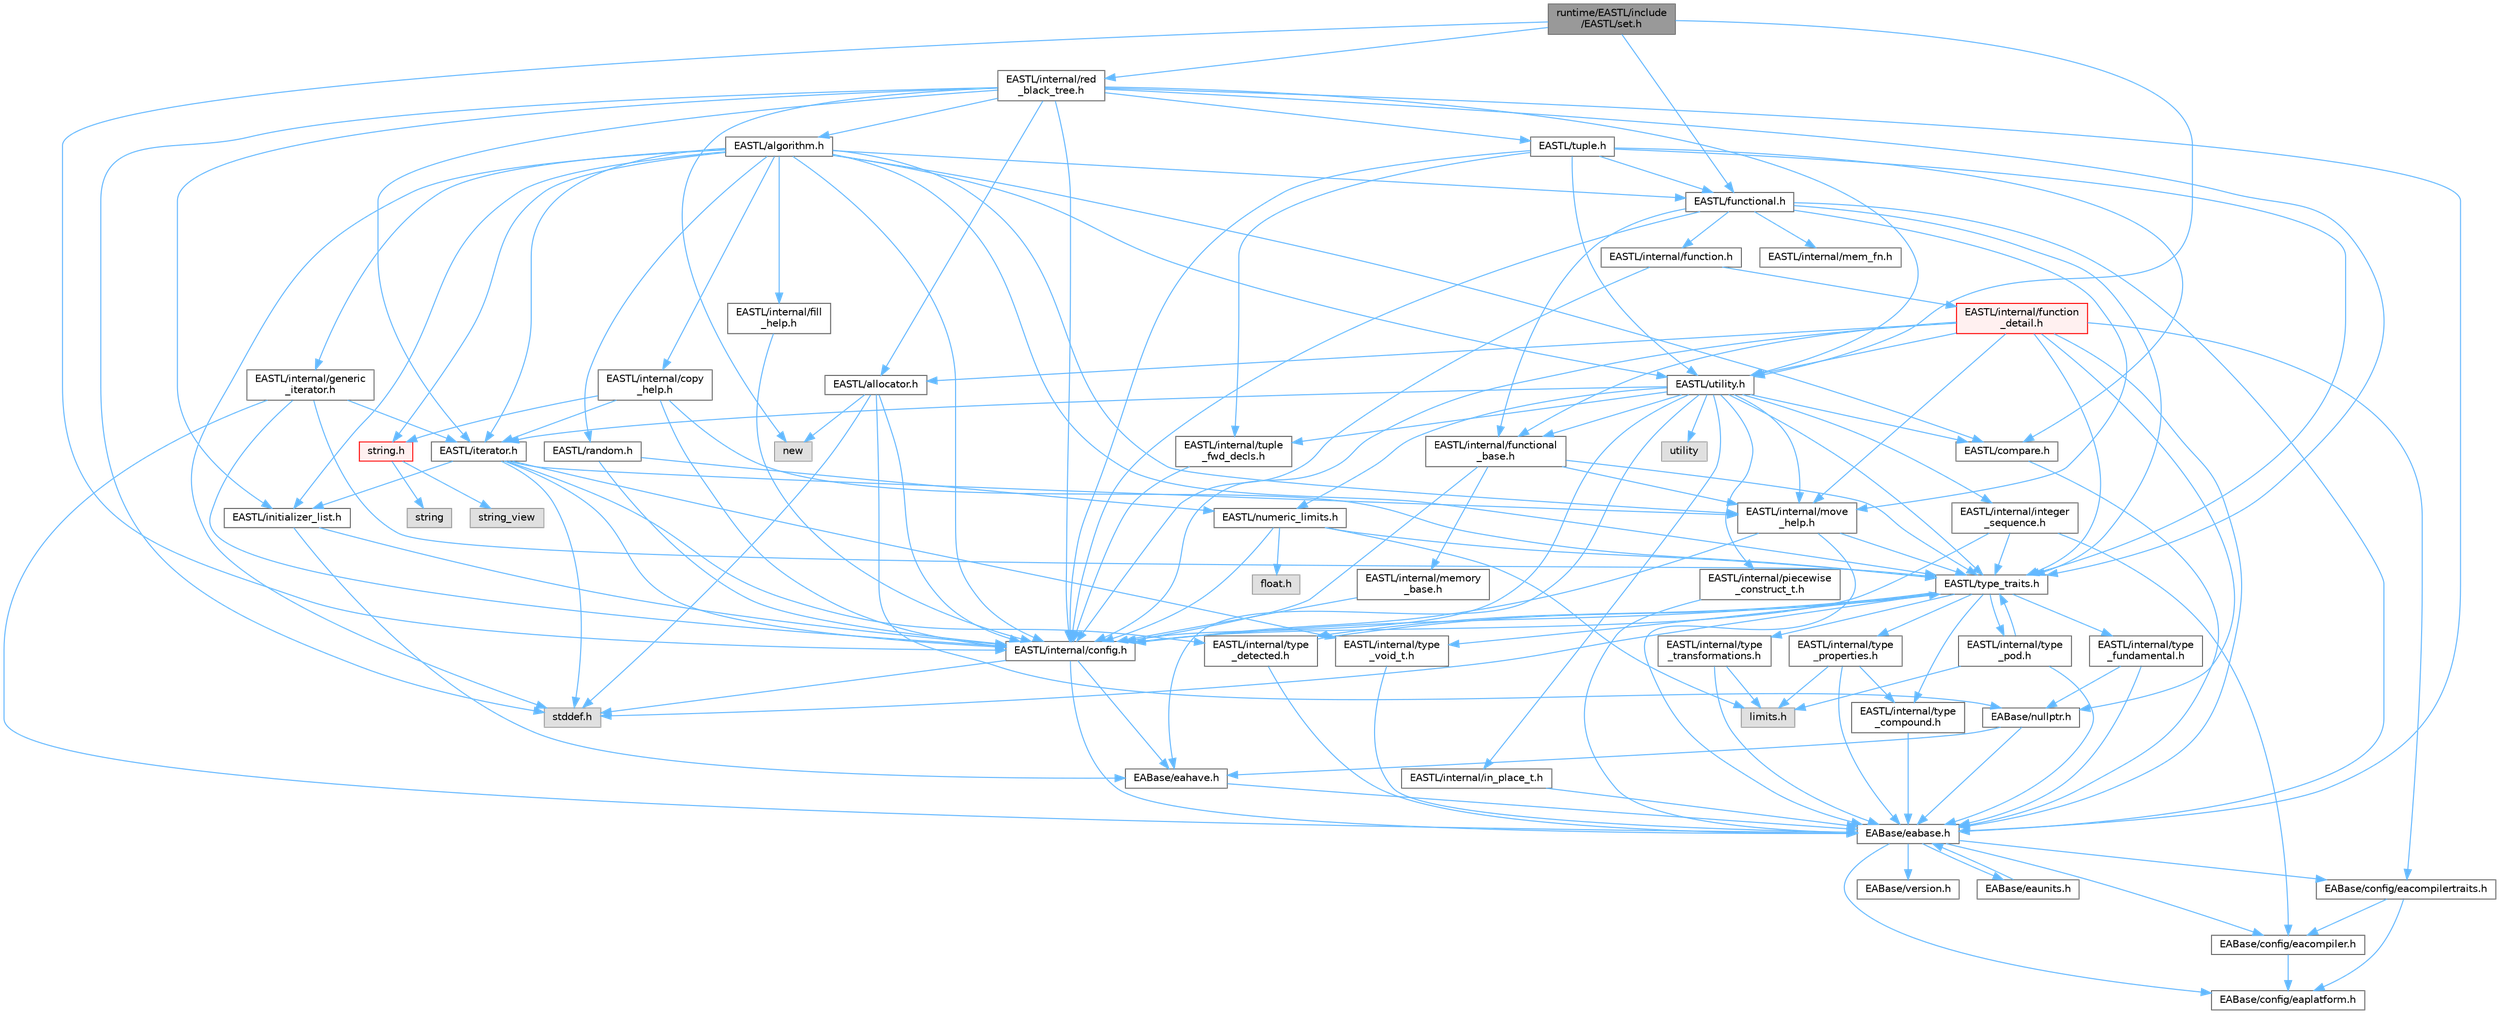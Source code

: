digraph "runtime/EASTL/include/EASTL/set.h"
{
 // LATEX_PDF_SIZE
  bgcolor="transparent";
  edge [fontname=Helvetica,fontsize=10,labelfontname=Helvetica,labelfontsize=10];
  node [fontname=Helvetica,fontsize=10,shape=box,height=0.2,width=0.4];
  Node1 [id="Node000001",label="runtime/EASTL/include\l/EASTL/set.h",height=0.2,width=0.4,color="gray40", fillcolor="grey60", style="filled", fontcolor="black",tooltip=" "];
  Node1 -> Node2 [id="edge1_Node000001_Node000002",color="steelblue1",style="solid",tooltip=" "];
  Node2 [id="Node000002",label="EASTL/internal/config.h",height=0.2,width=0.4,color="grey40", fillcolor="white", style="filled",URL="$config_8h.html",tooltip=" "];
  Node2 -> Node3 [id="edge2_Node000002_Node000003",color="steelblue1",style="solid",tooltip=" "];
  Node3 [id="Node000003",label="EABase/eabase.h",height=0.2,width=0.4,color="grey40", fillcolor="white", style="filled",URL="$eabase_8h.html",tooltip=" "];
  Node3 -> Node4 [id="edge3_Node000003_Node000004",color="steelblue1",style="solid",tooltip=" "];
  Node4 [id="Node000004",label="EABase/config/eacompiler.h",height=0.2,width=0.4,color="grey40", fillcolor="white", style="filled",URL="$eacompiler_8h.html",tooltip=" "];
  Node4 -> Node5 [id="edge4_Node000004_Node000005",color="steelblue1",style="solid",tooltip=" "];
  Node5 [id="Node000005",label="EABase/config/eaplatform.h",height=0.2,width=0.4,color="grey40", fillcolor="white", style="filled",URL="$eaplatform_8h.html",tooltip=" "];
  Node3 -> Node6 [id="edge5_Node000003_Node000006",color="steelblue1",style="solid",tooltip=" "];
  Node6 [id="Node000006",label="EABase/config/eacompilertraits.h",height=0.2,width=0.4,color="grey40", fillcolor="white", style="filled",URL="$eacompilertraits_8h.html",tooltip=" "];
  Node6 -> Node5 [id="edge6_Node000006_Node000005",color="steelblue1",style="solid",tooltip=" "];
  Node6 -> Node4 [id="edge7_Node000006_Node000004",color="steelblue1",style="solid",tooltip=" "];
  Node3 -> Node5 [id="edge8_Node000003_Node000005",color="steelblue1",style="solid",tooltip=" "];
  Node3 -> Node7 [id="edge9_Node000003_Node000007",color="steelblue1",style="solid",tooltip=" "];
  Node7 [id="Node000007",label="EABase/version.h",height=0.2,width=0.4,color="grey40", fillcolor="white", style="filled",URL="$_e_a_s_t_l_2packages_2_e_a_base_2include_2_common_2_e_a_base_2version_8h.html",tooltip=" "];
  Node3 -> Node8 [id="edge10_Node000003_Node000008",color="steelblue1",style="solid",tooltip=" "];
  Node8 [id="Node000008",label="EABase/eaunits.h",height=0.2,width=0.4,color="grey40", fillcolor="white", style="filled",URL="$eaunits_8h.html",tooltip=" "];
  Node8 -> Node3 [id="edge11_Node000008_Node000003",color="steelblue1",style="solid",tooltip=" "];
  Node2 -> Node9 [id="edge12_Node000002_Node000009",color="steelblue1",style="solid",tooltip=" "];
  Node9 [id="Node000009",label="EABase/eahave.h",height=0.2,width=0.4,color="grey40", fillcolor="white", style="filled",URL="$eahave_8h.html",tooltip=" "];
  Node9 -> Node3 [id="edge13_Node000009_Node000003",color="steelblue1",style="solid",tooltip=" "];
  Node2 -> Node10 [id="edge14_Node000002_Node000010",color="steelblue1",style="solid",tooltip=" "];
  Node10 [id="Node000010",label="stddef.h",height=0.2,width=0.4,color="grey60", fillcolor="#E0E0E0", style="filled",tooltip=" "];
  Node1 -> Node11 [id="edge15_Node000001_Node000011",color="steelblue1",style="solid",tooltip=" "];
  Node11 [id="Node000011",label="EASTL/internal/red\l_black_tree.h",height=0.2,width=0.4,color="grey40", fillcolor="white", style="filled",URL="$red__black__tree_8h.html",tooltip=" "];
  Node11 -> Node3 [id="edge16_Node000011_Node000003",color="steelblue1",style="solid",tooltip=" "];
  Node11 -> Node2 [id="edge17_Node000011_Node000002",color="steelblue1",style="solid",tooltip=" "];
  Node11 -> Node12 [id="edge18_Node000011_Node000012",color="steelblue1",style="solid",tooltip=" "];
  Node12 [id="Node000012",label="EASTL/type_traits.h",height=0.2,width=0.4,color="grey40", fillcolor="white", style="filled",URL="$_e_a_s_t_l_2include_2_e_a_s_t_l_2type__traits_8h.html",tooltip=" "];
  Node12 -> Node2 [id="edge19_Node000012_Node000002",color="steelblue1",style="solid",tooltip=" "];
  Node12 -> Node10 [id="edge20_Node000012_Node000010",color="steelblue1",style="solid",tooltip=" "];
  Node12 -> Node13 [id="edge21_Node000012_Node000013",color="steelblue1",style="solid",tooltip=" "];
  Node13 [id="Node000013",label="EASTL/internal/type\l_fundamental.h",height=0.2,width=0.4,color="grey40", fillcolor="white", style="filled",URL="$type__fundamental_8h.html",tooltip=" "];
  Node13 -> Node3 [id="edge22_Node000013_Node000003",color="steelblue1",style="solid",tooltip=" "];
  Node13 -> Node14 [id="edge23_Node000013_Node000014",color="steelblue1",style="solid",tooltip=" "];
  Node14 [id="Node000014",label="EABase/nullptr.h",height=0.2,width=0.4,color="grey40", fillcolor="white", style="filled",URL="$nullptr_8h.html",tooltip=" "];
  Node14 -> Node3 [id="edge24_Node000014_Node000003",color="steelblue1",style="solid",tooltip=" "];
  Node14 -> Node9 [id="edge25_Node000014_Node000009",color="steelblue1",style="solid",tooltip=" "];
  Node12 -> Node15 [id="edge26_Node000012_Node000015",color="steelblue1",style="solid",tooltip=" "];
  Node15 [id="Node000015",label="EASTL/internal/type\l_transformations.h",height=0.2,width=0.4,color="grey40", fillcolor="white", style="filled",URL="$type__transformations_8h.html",tooltip=" "];
  Node15 -> Node3 [id="edge27_Node000015_Node000003",color="steelblue1",style="solid",tooltip=" "];
  Node15 -> Node16 [id="edge28_Node000015_Node000016",color="steelblue1",style="solid",tooltip=" "];
  Node16 [id="Node000016",label="limits.h",height=0.2,width=0.4,color="grey60", fillcolor="#E0E0E0", style="filled",tooltip=" "];
  Node12 -> Node17 [id="edge29_Node000012_Node000017",color="steelblue1",style="solid",tooltip=" "];
  Node17 [id="Node000017",label="EASTL/internal/type\l_void_t.h",height=0.2,width=0.4,color="grey40", fillcolor="white", style="filled",URL="$type__void__t_8h.html",tooltip=" "];
  Node17 -> Node3 [id="edge30_Node000017_Node000003",color="steelblue1",style="solid",tooltip=" "];
  Node12 -> Node18 [id="edge31_Node000012_Node000018",color="steelblue1",style="solid",tooltip=" "];
  Node18 [id="Node000018",label="EASTL/internal/type\l_properties.h",height=0.2,width=0.4,color="grey40", fillcolor="white", style="filled",URL="$type__properties_8h.html",tooltip=" "];
  Node18 -> Node3 [id="edge32_Node000018_Node000003",color="steelblue1",style="solid",tooltip=" "];
  Node18 -> Node16 [id="edge33_Node000018_Node000016",color="steelblue1",style="solid",tooltip=" "];
  Node18 -> Node19 [id="edge34_Node000018_Node000019",color="steelblue1",style="solid",tooltip=" "];
  Node19 [id="Node000019",label="EASTL/internal/type\l_compound.h",height=0.2,width=0.4,color="grey40", fillcolor="white", style="filled",URL="$type__compound_8h.html",tooltip=" "];
  Node19 -> Node3 [id="edge35_Node000019_Node000003",color="steelblue1",style="solid",tooltip=" "];
  Node12 -> Node19 [id="edge36_Node000012_Node000019",color="steelblue1",style="solid",tooltip=" "];
  Node12 -> Node20 [id="edge37_Node000012_Node000020",color="steelblue1",style="solid",tooltip=" "];
  Node20 [id="Node000020",label="EASTL/internal/type\l_pod.h",height=0.2,width=0.4,color="grey40", fillcolor="white", style="filled",URL="$type__pod_8h.html",tooltip=" "];
  Node20 -> Node3 [id="edge38_Node000020_Node000003",color="steelblue1",style="solid",tooltip=" "];
  Node20 -> Node16 [id="edge39_Node000020_Node000016",color="steelblue1",style="solid",tooltip=" "];
  Node20 -> Node12 [id="edge40_Node000020_Node000012",color="steelblue1",style="solid",tooltip=" "];
  Node12 -> Node21 [id="edge41_Node000012_Node000021",color="steelblue1",style="solid",tooltip=" "];
  Node21 [id="Node000021",label="EASTL/internal/type\l_detected.h",height=0.2,width=0.4,color="grey40", fillcolor="white", style="filled",URL="$type__detected_8h.html",tooltip=" "];
  Node21 -> Node3 [id="edge42_Node000021_Node000003",color="steelblue1",style="solid",tooltip=" "];
  Node21 -> Node12 [id="edge43_Node000021_Node000012",color="steelblue1",style="solid",tooltip=" "];
  Node11 -> Node22 [id="edge44_Node000011_Node000022",color="steelblue1",style="solid",tooltip=" "];
  Node22 [id="Node000022",label="EASTL/allocator.h",height=0.2,width=0.4,color="grey40", fillcolor="white", style="filled",URL="$allocator_8h.html",tooltip=" "];
  Node22 -> Node2 [id="edge45_Node000022_Node000002",color="steelblue1",style="solid",tooltip=" "];
  Node22 -> Node14 [id="edge46_Node000022_Node000014",color="steelblue1",style="solid",tooltip=" "];
  Node22 -> Node10 [id="edge47_Node000022_Node000010",color="steelblue1",style="solid",tooltip=" "];
  Node22 -> Node23 [id="edge48_Node000022_Node000023",color="steelblue1",style="solid",tooltip=" "];
  Node23 [id="Node000023",label="new",height=0.2,width=0.4,color="grey60", fillcolor="#E0E0E0", style="filled",tooltip=" "];
  Node11 -> Node24 [id="edge49_Node000011_Node000024",color="steelblue1",style="solid",tooltip=" "];
  Node24 [id="Node000024",label="EASTL/iterator.h",height=0.2,width=0.4,color="grey40", fillcolor="white", style="filled",URL="$_e_a_s_t_l_2include_2_e_a_s_t_l_2iterator_8h.html",tooltip=" "];
  Node24 -> Node2 [id="edge50_Node000024_Node000002",color="steelblue1",style="solid",tooltip=" "];
  Node24 -> Node25 [id="edge51_Node000024_Node000025",color="steelblue1",style="solid",tooltip=" "];
  Node25 [id="Node000025",label="EASTL/internal/move\l_help.h",height=0.2,width=0.4,color="grey40", fillcolor="white", style="filled",URL="$move__help_8h.html",tooltip=" "];
  Node25 -> Node3 [id="edge52_Node000025_Node000003",color="steelblue1",style="solid",tooltip=" "];
  Node25 -> Node2 [id="edge53_Node000025_Node000002",color="steelblue1",style="solid",tooltip=" "];
  Node25 -> Node12 [id="edge54_Node000025_Node000012",color="steelblue1",style="solid",tooltip=" "];
  Node24 -> Node21 [id="edge55_Node000024_Node000021",color="steelblue1",style="solid",tooltip=" "];
  Node24 -> Node17 [id="edge56_Node000024_Node000017",color="steelblue1",style="solid",tooltip=" "];
  Node24 -> Node26 [id="edge57_Node000024_Node000026",color="steelblue1",style="solid",tooltip=" "];
  Node26 [id="Node000026",label="EASTL/initializer_list.h",height=0.2,width=0.4,color="grey40", fillcolor="white", style="filled",URL="$initializer__list_8h.html",tooltip=" "];
  Node26 -> Node2 [id="edge58_Node000026_Node000002",color="steelblue1",style="solid",tooltip=" "];
  Node26 -> Node9 [id="edge59_Node000026_Node000009",color="steelblue1",style="solid",tooltip=" "];
  Node24 -> Node10 [id="edge60_Node000024_Node000010",color="steelblue1",style="solid",tooltip=" "];
  Node11 -> Node27 [id="edge61_Node000011_Node000027",color="steelblue1",style="solid",tooltip=" "];
  Node27 [id="Node000027",label="EASTL/utility.h",height=0.2,width=0.4,color="grey40", fillcolor="white", style="filled",URL="$_e_a_s_t_l_2include_2_e_a_s_t_l_2utility_8h.html",tooltip=" "];
  Node27 -> Node2 [id="edge62_Node000027_Node000002",color="steelblue1",style="solid",tooltip=" "];
  Node27 -> Node12 [id="edge63_Node000027_Node000012",color="steelblue1",style="solid",tooltip=" "];
  Node27 -> Node24 [id="edge64_Node000027_Node000024",color="steelblue1",style="solid",tooltip=" "];
  Node27 -> Node28 [id="edge65_Node000027_Node000028",color="steelblue1",style="solid",tooltip=" "];
  Node28 [id="Node000028",label="EASTL/numeric_limits.h",height=0.2,width=0.4,color="grey40", fillcolor="white", style="filled",URL="$numeric__limits_8h.html",tooltip=" "];
  Node28 -> Node2 [id="edge66_Node000028_Node000002",color="steelblue1",style="solid",tooltip=" "];
  Node28 -> Node12 [id="edge67_Node000028_Node000012",color="steelblue1",style="solid",tooltip=" "];
  Node28 -> Node16 [id="edge68_Node000028_Node000016",color="steelblue1",style="solid",tooltip=" "];
  Node28 -> Node29 [id="edge69_Node000028_Node000029",color="steelblue1",style="solid",tooltip=" "];
  Node29 [id="Node000029",label="float.h",height=0.2,width=0.4,color="grey60", fillcolor="#E0E0E0", style="filled",tooltip=" "];
  Node27 -> Node30 [id="edge70_Node000027_Node000030",color="steelblue1",style="solid",tooltip=" "];
  Node30 [id="Node000030",label="EASTL/compare.h",height=0.2,width=0.4,color="grey40", fillcolor="white", style="filled",URL="$compare_8h.html",tooltip=" "];
  Node30 -> Node3 [id="edge71_Node000030_Node000003",color="steelblue1",style="solid",tooltip=" "];
  Node27 -> Node31 [id="edge72_Node000027_Node000031",color="steelblue1",style="solid",tooltip=" "];
  Node31 [id="Node000031",label="EASTL/internal/functional\l_base.h",height=0.2,width=0.4,color="grey40", fillcolor="white", style="filled",URL="$functional__base_8h.html",tooltip=" "];
  Node31 -> Node2 [id="edge73_Node000031_Node000002",color="steelblue1",style="solid",tooltip=" "];
  Node31 -> Node32 [id="edge74_Node000031_Node000032",color="steelblue1",style="solid",tooltip=" "];
  Node32 [id="Node000032",label="EASTL/internal/memory\l_base.h",height=0.2,width=0.4,color="grey40", fillcolor="white", style="filled",URL="$memory__base_8h.html",tooltip=" "];
  Node32 -> Node2 [id="edge75_Node000032_Node000002",color="steelblue1",style="solid",tooltip=" "];
  Node31 -> Node25 [id="edge76_Node000031_Node000025",color="steelblue1",style="solid",tooltip=" "];
  Node31 -> Node12 [id="edge77_Node000031_Node000012",color="steelblue1",style="solid",tooltip=" "];
  Node27 -> Node25 [id="edge78_Node000027_Node000025",color="steelblue1",style="solid",tooltip=" "];
  Node27 -> Node9 [id="edge79_Node000027_Node000009",color="steelblue1",style="solid",tooltip=" "];
  Node27 -> Node33 [id="edge80_Node000027_Node000033",color="steelblue1",style="solid",tooltip=" "];
  Node33 [id="Node000033",label="EASTL/internal/integer\l_sequence.h",height=0.2,width=0.4,color="grey40", fillcolor="white", style="filled",URL="$integer__sequence_8h.html",tooltip=" "];
  Node33 -> Node4 [id="edge81_Node000033_Node000004",color="steelblue1",style="solid",tooltip=" "];
  Node33 -> Node2 [id="edge82_Node000033_Node000002",color="steelblue1",style="solid",tooltip=" "];
  Node33 -> Node12 [id="edge83_Node000033_Node000012",color="steelblue1",style="solid",tooltip=" "];
  Node27 -> Node34 [id="edge84_Node000027_Node000034",color="steelblue1",style="solid",tooltip=" "];
  Node34 [id="Node000034",label="EASTL/internal/tuple\l_fwd_decls.h",height=0.2,width=0.4,color="grey40", fillcolor="white", style="filled",URL="$tuple__fwd__decls_8h.html",tooltip=" "];
  Node34 -> Node2 [id="edge85_Node000034_Node000002",color="steelblue1",style="solid",tooltip=" "];
  Node27 -> Node35 [id="edge86_Node000027_Node000035",color="steelblue1",style="solid",tooltip=" "];
  Node35 [id="Node000035",label="EASTL/internal/in_place_t.h",height=0.2,width=0.4,color="grey40", fillcolor="white", style="filled",URL="$in__place__t_8h.html",tooltip=" "];
  Node35 -> Node3 [id="edge87_Node000035_Node000003",color="steelblue1",style="solid",tooltip=" "];
  Node27 -> Node36 [id="edge88_Node000027_Node000036",color="steelblue1",style="solid",tooltip=" "];
  Node36 [id="Node000036",label="EASTL/internal/piecewise\l_construct_t.h",height=0.2,width=0.4,color="grey40", fillcolor="white", style="filled",URL="$piecewise__construct__t_8h.html",tooltip=" "];
  Node36 -> Node3 [id="edge89_Node000036_Node000003",color="steelblue1",style="solid",tooltip=" "];
  Node27 -> Node37 [id="edge90_Node000027_Node000037",color="steelblue1",style="solid",tooltip=" "];
  Node37 [id="Node000037",label="utility",height=0.2,width=0.4,color="grey60", fillcolor="#E0E0E0", style="filled",tooltip=" "];
  Node11 -> Node38 [id="edge91_Node000011_Node000038",color="steelblue1",style="solid",tooltip=" "];
  Node38 [id="Node000038",label="EASTL/algorithm.h",height=0.2,width=0.4,color="grey40", fillcolor="white", style="filled",URL="$_e_a_s_t_l_2include_2_e_a_s_t_l_2algorithm_8h.html",tooltip=" "];
  Node38 -> Node2 [id="edge92_Node000038_Node000002",color="steelblue1",style="solid",tooltip=" "];
  Node38 -> Node12 [id="edge93_Node000038_Node000012",color="steelblue1",style="solid",tooltip=" "];
  Node38 -> Node25 [id="edge94_Node000038_Node000025",color="steelblue1",style="solid",tooltip=" "];
  Node38 -> Node39 [id="edge95_Node000038_Node000039",color="steelblue1",style="solid",tooltip=" "];
  Node39 [id="Node000039",label="EASTL/internal/copy\l_help.h",height=0.2,width=0.4,color="grey40", fillcolor="white", style="filled",URL="$copy__help_8h.html",tooltip=" "];
  Node39 -> Node2 [id="edge96_Node000039_Node000002",color="steelblue1",style="solid",tooltip=" "];
  Node39 -> Node12 [id="edge97_Node000039_Node000012",color="steelblue1",style="solid",tooltip=" "];
  Node39 -> Node24 [id="edge98_Node000039_Node000024",color="steelblue1",style="solid",tooltip=" "];
  Node39 -> Node40 [id="edge99_Node000039_Node000040",color="steelblue1",style="solid",tooltip=" "];
  Node40 [id="Node000040",label="string.h",height=0.2,width=0.4,color="red", fillcolor="#FFF0F0", style="filled",URL="$string_8h.html",tooltip=" "];
  Node40 -> Node41 [id="edge100_Node000040_Node000041",color="steelblue1",style="solid",tooltip=" "];
  Node41 [id="Node000041",label="string",height=0.2,width=0.4,color="grey60", fillcolor="#E0E0E0", style="filled",tooltip=" "];
  Node40 -> Node42 [id="edge101_Node000040_Node000042",color="steelblue1",style="solid",tooltip=" "];
  Node42 [id="Node000042",label="string_view",height=0.2,width=0.4,color="grey60", fillcolor="#E0E0E0", style="filled",tooltip=" "];
  Node38 -> Node150 [id="edge102_Node000038_Node000150",color="steelblue1",style="solid",tooltip=" "];
  Node150 [id="Node000150",label="EASTL/internal/fill\l_help.h",height=0.2,width=0.4,color="grey40", fillcolor="white", style="filled",URL="$fill__help_8h.html",tooltip=" "];
  Node150 -> Node2 [id="edge103_Node000150_Node000002",color="steelblue1",style="solid",tooltip=" "];
  Node38 -> Node26 [id="edge104_Node000038_Node000026",color="steelblue1",style="solid",tooltip=" "];
  Node38 -> Node24 [id="edge105_Node000038_Node000024",color="steelblue1",style="solid",tooltip=" "];
  Node38 -> Node60 [id="edge106_Node000038_Node000060",color="steelblue1",style="solid",tooltip=" "];
  Node60 [id="Node000060",label="EASTL/functional.h",height=0.2,width=0.4,color="grey40", fillcolor="white", style="filled",URL="$_e_a_s_t_l_2include_2_e_a_s_t_l_2functional_8h.html",tooltip=" "];
  Node60 -> Node3 [id="edge107_Node000060_Node000003",color="steelblue1",style="solid",tooltip=" "];
  Node60 -> Node2 [id="edge108_Node000060_Node000002",color="steelblue1",style="solid",tooltip=" "];
  Node60 -> Node25 [id="edge109_Node000060_Node000025",color="steelblue1",style="solid",tooltip=" "];
  Node60 -> Node12 [id="edge110_Node000060_Node000012",color="steelblue1",style="solid",tooltip=" "];
  Node60 -> Node31 [id="edge111_Node000060_Node000031",color="steelblue1",style="solid",tooltip=" "];
  Node60 -> Node61 [id="edge112_Node000060_Node000061",color="steelblue1",style="solid",tooltip=" "];
  Node61 [id="Node000061",label="EASTL/internal/mem_fn.h",height=0.2,width=0.4,color="grey40", fillcolor="white", style="filled",URL="$mem__fn_8h.html",tooltip=" "];
  Node60 -> Node62 [id="edge113_Node000060_Node000062",color="steelblue1",style="solid",tooltip=" "];
  Node62 [id="Node000062",label="EASTL/internal/function.h",height=0.2,width=0.4,color="grey40", fillcolor="white", style="filled",URL="$_e_a_s_t_l_2include_2_e_a_s_t_l_2internal_2function_8h.html",tooltip=" "];
  Node62 -> Node2 [id="edge114_Node000062_Node000002",color="steelblue1",style="solid",tooltip=" "];
  Node62 -> Node63 [id="edge115_Node000062_Node000063",color="steelblue1",style="solid",tooltip=" "];
  Node63 [id="Node000063",label="EASTL/internal/function\l_detail.h",height=0.2,width=0.4,color="red", fillcolor="#FFF0F0", style="filled",URL="$function__detail_8h.html",tooltip=" "];
  Node63 -> Node6 [id="edge116_Node000063_Node000006",color="steelblue1",style="solid",tooltip=" "];
  Node63 -> Node3 [id="edge117_Node000063_Node000003",color="steelblue1",style="solid",tooltip=" "];
  Node63 -> Node14 [id="edge118_Node000063_Node000014",color="steelblue1",style="solid",tooltip=" "];
  Node63 -> Node22 [id="edge119_Node000063_Node000022",color="steelblue1",style="solid",tooltip=" "];
  Node63 -> Node2 [id="edge120_Node000063_Node000002",color="steelblue1",style="solid",tooltip=" "];
  Node63 -> Node31 [id="edge121_Node000063_Node000031",color="steelblue1",style="solid",tooltip=" "];
  Node63 -> Node25 [id="edge122_Node000063_Node000025",color="steelblue1",style="solid",tooltip=" "];
  Node63 -> Node12 [id="edge123_Node000063_Node000012",color="steelblue1",style="solid",tooltip=" "];
  Node63 -> Node27 [id="edge124_Node000063_Node000027",color="steelblue1",style="solid",tooltip=" "];
  Node38 -> Node27 [id="edge125_Node000038_Node000027",color="steelblue1",style="solid",tooltip=" "];
  Node38 -> Node51 [id="edge126_Node000038_Node000051",color="steelblue1",style="solid",tooltip=" "];
  Node51 [id="Node000051",label="EASTL/internal/generic\l_iterator.h",height=0.2,width=0.4,color="grey40", fillcolor="white", style="filled",URL="$generic__iterator_8h.html",tooltip=" "];
  Node51 -> Node3 [id="edge127_Node000051_Node000003",color="steelblue1",style="solid",tooltip=" "];
  Node51 -> Node2 [id="edge128_Node000051_Node000002",color="steelblue1",style="solid",tooltip=" "];
  Node51 -> Node24 [id="edge129_Node000051_Node000024",color="steelblue1",style="solid",tooltip=" "];
  Node51 -> Node12 [id="edge130_Node000051_Node000012",color="steelblue1",style="solid",tooltip=" "];
  Node38 -> Node151 [id="edge131_Node000038_Node000151",color="steelblue1",style="solid",tooltip=" "];
  Node151 [id="Node000151",label="EASTL/random.h",height=0.2,width=0.4,color="grey40", fillcolor="white", style="filled",URL="$random_8h.html",tooltip=" "];
  Node151 -> Node2 [id="edge132_Node000151_Node000002",color="steelblue1",style="solid",tooltip=" "];
  Node151 -> Node28 [id="edge133_Node000151_Node000028",color="steelblue1",style="solid",tooltip=" "];
  Node38 -> Node30 [id="edge134_Node000038_Node000030",color="steelblue1",style="solid",tooltip=" "];
  Node38 -> Node10 [id="edge135_Node000038_Node000010",color="steelblue1",style="solid",tooltip=" "];
  Node38 -> Node40 [id="edge136_Node000038_Node000040",color="steelblue1",style="solid",tooltip=" "];
  Node11 -> Node26 [id="edge137_Node000011_Node000026",color="steelblue1",style="solid",tooltip=" "];
  Node11 -> Node152 [id="edge138_Node000011_Node000152",color="steelblue1",style="solid",tooltip=" "];
  Node152 [id="Node000152",label="EASTL/tuple.h",height=0.2,width=0.4,color="grey40", fillcolor="white", style="filled",URL="$tuple_8h.html",tooltip=" "];
  Node152 -> Node2 [id="edge139_Node000152_Node000002",color="steelblue1",style="solid",tooltip=" "];
  Node152 -> Node30 [id="edge140_Node000152_Node000030",color="steelblue1",style="solid",tooltip=" "];
  Node152 -> Node60 [id="edge141_Node000152_Node000060",color="steelblue1",style="solid",tooltip=" "];
  Node152 -> Node12 [id="edge142_Node000152_Node000012",color="steelblue1",style="solid",tooltip=" "];
  Node152 -> Node27 [id="edge143_Node000152_Node000027",color="steelblue1",style="solid",tooltip=" "];
  Node152 -> Node34 [id="edge144_Node000152_Node000034",color="steelblue1",style="solid",tooltip=" "];
  Node11 -> Node23 [id="edge145_Node000011_Node000023",color="steelblue1",style="solid",tooltip=" "];
  Node11 -> Node10 [id="edge146_Node000011_Node000010",color="steelblue1",style="solid",tooltip=" "];
  Node1 -> Node60 [id="edge147_Node000001_Node000060",color="steelblue1",style="solid",tooltip=" "];
  Node1 -> Node27 [id="edge148_Node000001_Node000027",color="steelblue1",style="solid",tooltip=" "];
}
